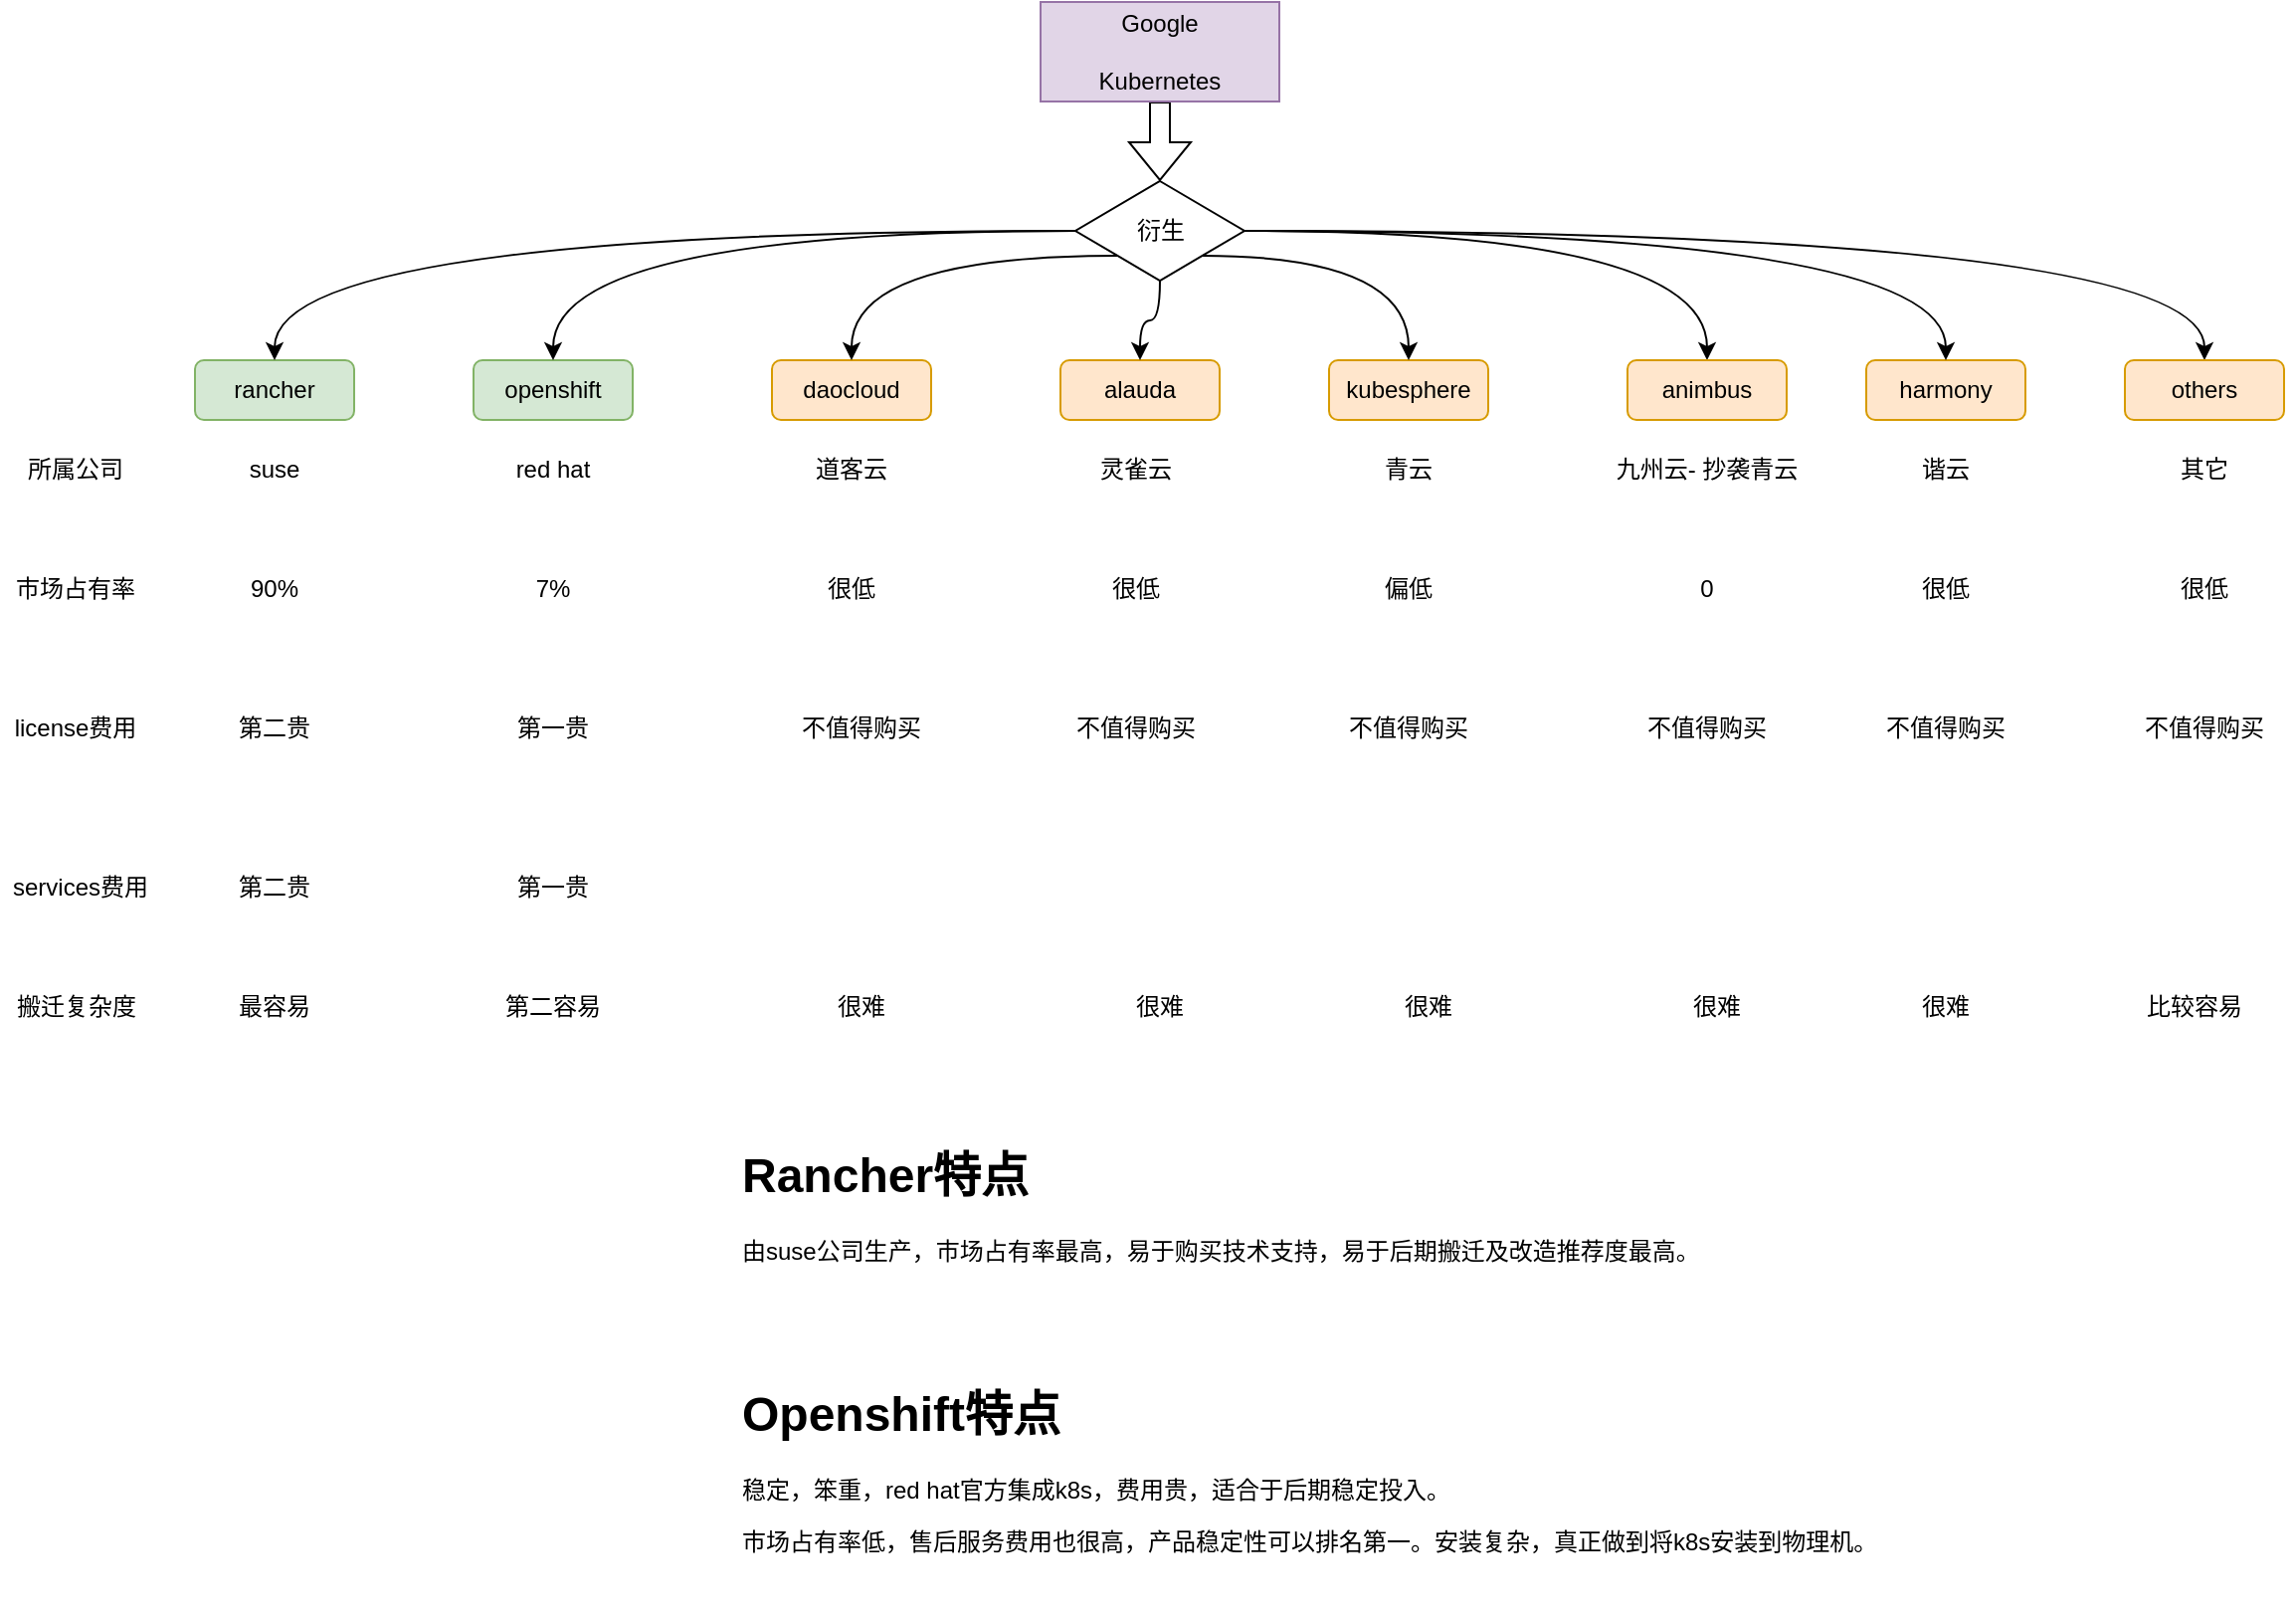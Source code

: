 <mxfile version="16.1.4" type="github">
  <diagram id="AUHD5_hWMVwP8_O0gy8G" name="Page-1">
    <mxGraphModel dx="1426" dy="797" grid="1" gridSize="10" guides="1" tooltips="1" connect="1" arrows="1" fold="1" page="1" pageScale="1" pageWidth="1169" pageHeight="827" math="0" shadow="0">
      <root>
        <mxCell id="0" />
        <mxCell id="1" parent="0" />
        <mxCell id="RDMmRnE5grTv2I2Outdi-26" style="edgeStyle=orthogonalEdgeStyle;shape=flexArrow;curved=1;rounded=0;orthogonalLoop=1;jettySize=auto;html=1;exitX=0.5;exitY=1;exitDx=0;exitDy=0;entryX=0.5;entryY=0;entryDx=0;entryDy=0;" parent="1" source="RDMmRnE5grTv2I2Outdi-1" target="RDMmRnE5grTv2I2Outdi-11" edge="1">
          <mxGeometry relative="1" as="geometry" />
        </mxCell>
        <mxCell id="RDMmRnE5grTv2I2Outdi-1" value="&lt;div&gt;Google&lt;/div&gt;&lt;div&gt;&lt;br&gt;&lt;/div&gt;&lt;div&gt;Kubernetes&lt;/div&gt;" style="rounded=0;whiteSpace=wrap;html=1;fillColor=#e1d5e7;strokeColor=#9673a6;" parent="1" vertex="1">
          <mxGeometry x="525" width="120" height="50" as="geometry" />
        </mxCell>
        <mxCell id="RDMmRnE5grTv2I2Outdi-2" value="rancher" style="rounded=1;whiteSpace=wrap;html=1;fillColor=#d5e8d4;strokeColor=#82b366;" parent="1" vertex="1">
          <mxGeometry x="100" y="180" width="80" height="30" as="geometry" />
        </mxCell>
        <mxCell id="RDMmRnE5grTv2I2Outdi-5" value="openshift" style="rounded=1;whiteSpace=wrap;html=1;fillColor=#d5e8d4;strokeColor=#82b366;" parent="1" vertex="1">
          <mxGeometry x="240" y="180" width="80" height="30" as="geometry" />
        </mxCell>
        <mxCell id="RDMmRnE5grTv2I2Outdi-6" value="daocloud" style="rounded=1;whiteSpace=wrap;html=1;fillColor=#ffe6cc;strokeColor=#d79b00;" parent="1" vertex="1">
          <mxGeometry x="390" y="180" width="80" height="30" as="geometry" />
        </mxCell>
        <mxCell id="RDMmRnE5grTv2I2Outdi-7" value="alauda" style="rounded=1;whiteSpace=wrap;html=1;fillColor=#ffe6cc;strokeColor=#d79b00;" parent="1" vertex="1">
          <mxGeometry x="535" y="180" width="80" height="30" as="geometry" />
        </mxCell>
        <mxCell id="RDMmRnE5grTv2I2Outdi-8" value="kubesphere" style="rounded=1;whiteSpace=wrap;html=1;fillColor=#ffe6cc;strokeColor=#d79b00;" parent="1" vertex="1">
          <mxGeometry x="670" y="180" width="80" height="30" as="geometry" />
        </mxCell>
        <mxCell id="RDMmRnE5grTv2I2Outdi-9" value="harmony" style="rounded=1;whiteSpace=wrap;html=1;fillColor=#ffe6cc;strokeColor=#d79b00;" parent="1" vertex="1">
          <mxGeometry x="940" y="180" width="80" height="30" as="geometry" />
        </mxCell>
        <mxCell id="RDMmRnE5grTv2I2Outdi-29" style="edgeStyle=orthogonalEdgeStyle;rounded=0;orthogonalLoop=1;jettySize=auto;html=1;exitX=0;exitY=0.5;exitDx=0;exitDy=0;entryX=0.5;entryY=0;entryDx=0;entryDy=0;curved=1;" parent="1" source="RDMmRnE5grTv2I2Outdi-11" target="RDMmRnE5grTv2I2Outdi-2" edge="1">
          <mxGeometry relative="1" as="geometry">
            <Array as="points">
              <mxPoint x="140" y="115" />
            </Array>
          </mxGeometry>
        </mxCell>
        <mxCell id="RDMmRnE5grTv2I2Outdi-30" style="edgeStyle=orthogonalEdgeStyle;curved=1;rounded=0;orthogonalLoop=1;jettySize=auto;html=1;exitX=0;exitY=0.5;exitDx=0;exitDy=0;entryX=0.5;entryY=0;entryDx=0;entryDy=0;" parent="1" source="RDMmRnE5grTv2I2Outdi-11" target="RDMmRnE5grTv2I2Outdi-5" edge="1">
          <mxGeometry relative="1" as="geometry" />
        </mxCell>
        <mxCell id="RDMmRnE5grTv2I2Outdi-31" style="edgeStyle=orthogonalEdgeStyle;curved=1;rounded=0;orthogonalLoop=1;jettySize=auto;html=1;exitX=0;exitY=1;exitDx=0;exitDy=0;entryX=0.5;entryY=0;entryDx=0;entryDy=0;" parent="1" source="RDMmRnE5grTv2I2Outdi-11" target="RDMmRnE5grTv2I2Outdi-6" edge="1">
          <mxGeometry relative="1" as="geometry" />
        </mxCell>
        <mxCell id="RDMmRnE5grTv2I2Outdi-32" style="edgeStyle=orthogonalEdgeStyle;curved=1;rounded=0;orthogonalLoop=1;jettySize=auto;html=1;exitX=0.5;exitY=1;exitDx=0;exitDy=0;entryX=0.5;entryY=0;entryDx=0;entryDy=0;" parent="1" source="RDMmRnE5grTv2I2Outdi-11" target="RDMmRnE5grTv2I2Outdi-7" edge="1">
          <mxGeometry relative="1" as="geometry" />
        </mxCell>
        <mxCell id="RDMmRnE5grTv2I2Outdi-33" style="edgeStyle=orthogonalEdgeStyle;curved=1;rounded=0;orthogonalLoop=1;jettySize=auto;html=1;exitX=1;exitY=1;exitDx=0;exitDy=0;entryX=0.5;entryY=0;entryDx=0;entryDy=0;" parent="1" source="RDMmRnE5grTv2I2Outdi-11" target="RDMmRnE5grTv2I2Outdi-8" edge="1">
          <mxGeometry relative="1" as="geometry" />
        </mxCell>
        <mxCell id="RDMmRnE5grTv2I2Outdi-34" style="edgeStyle=orthogonalEdgeStyle;curved=1;rounded=0;orthogonalLoop=1;jettySize=auto;html=1;exitX=1;exitY=0.5;exitDx=0;exitDy=0;entryX=0.5;entryY=0;entryDx=0;entryDy=0;" parent="1" source="RDMmRnE5grTv2I2Outdi-11" target="RDMmRnE5grTv2I2Outdi-9" edge="1">
          <mxGeometry relative="1" as="geometry" />
        </mxCell>
        <mxCell id="RDMmRnE5grTv2I2Outdi-37" style="edgeStyle=orthogonalEdgeStyle;curved=1;rounded=0;orthogonalLoop=1;jettySize=auto;html=1;exitX=1;exitY=0.5;exitDx=0;exitDy=0;entryX=0.5;entryY=0;entryDx=0;entryDy=0;" parent="1" source="RDMmRnE5grTv2I2Outdi-11" target="RDMmRnE5grTv2I2Outdi-36" edge="1">
          <mxGeometry relative="1" as="geometry" />
        </mxCell>
        <mxCell id="RDMmRnE5grTv2I2Outdi-56" style="edgeStyle=orthogonalEdgeStyle;curved=1;rounded=0;orthogonalLoop=1;jettySize=auto;html=1;exitX=1;exitY=0.5;exitDx=0;exitDy=0;entryX=0.5;entryY=0;entryDx=0;entryDy=0;" parent="1" source="RDMmRnE5grTv2I2Outdi-11" target="RDMmRnE5grTv2I2Outdi-54" edge="1">
          <mxGeometry relative="1" as="geometry" />
        </mxCell>
        <mxCell id="RDMmRnE5grTv2I2Outdi-11" value="衍生" style="rhombus;whiteSpace=wrap;html=1;" parent="1" vertex="1">
          <mxGeometry x="542.5" y="90" width="85" height="50" as="geometry" />
        </mxCell>
        <mxCell id="RDMmRnE5grTv2I2Outdi-36" value="others" style="rounded=1;whiteSpace=wrap;html=1;fillColor=#ffe6cc;strokeColor=#d79b00;" parent="1" vertex="1">
          <mxGeometry x="1070" y="180" width="80" height="30" as="geometry" />
        </mxCell>
        <mxCell id="RDMmRnE5grTv2I2Outdi-38" value="道客云" style="text;html=1;strokeColor=none;fillColor=none;align=center;verticalAlign=middle;whiteSpace=wrap;rounded=0;" parent="1" vertex="1">
          <mxGeometry x="400" y="220" width="60" height="30" as="geometry" />
        </mxCell>
        <mxCell id="RDMmRnE5grTv2I2Outdi-39" value="灵雀云" style="text;html=1;strokeColor=none;fillColor=none;align=center;verticalAlign=middle;whiteSpace=wrap;rounded=0;" parent="1" vertex="1">
          <mxGeometry x="542.5" y="220" width="60" height="30" as="geometry" />
        </mxCell>
        <mxCell id="RDMmRnE5grTv2I2Outdi-40" value="青云" style="text;html=1;strokeColor=none;fillColor=none;align=center;verticalAlign=middle;whiteSpace=wrap;rounded=0;" parent="1" vertex="1">
          <mxGeometry x="680" y="220" width="60" height="30" as="geometry" />
        </mxCell>
        <mxCell id="RDMmRnE5grTv2I2Outdi-41" value="谐云" style="text;html=1;strokeColor=none;fillColor=none;align=center;verticalAlign=middle;whiteSpace=wrap;rounded=0;" parent="1" vertex="1">
          <mxGeometry x="950" y="220" width="60" height="30" as="geometry" />
        </mxCell>
        <mxCell id="RDMmRnE5grTv2I2Outdi-42" value="其它" style="text;html=1;strokeColor=none;fillColor=none;align=center;verticalAlign=middle;whiteSpace=wrap;rounded=0;" parent="1" vertex="1">
          <mxGeometry x="1080" y="220" width="60" height="30" as="geometry" />
        </mxCell>
        <mxCell id="RDMmRnE5grTv2I2Outdi-43" value="suse" style="text;html=1;strokeColor=none;fillColor=none;align=center;verticalAlign=middle;whiteSpace=wrap;rounded=0;" parent="1" vertex="1">
          <mxGeometry x="110" y="220" width="60" height="30" as="geometry" />
        </mxCell>
        <mxCell id="RDMmRnE5grTv2I2Outdi-44" value="red hat" style="text;html=1;strokeColor=none;fillColor=none;align=center;verticalAlign=middle;whiteSpace=wrap;rounded=0;" parent="1" vertex="1">
          <mxGeometry x="250" y="220" width="60" height="30" as="geometry" />
        </mxCell>
        <mxCell id="RDMmRnE5grTv2I2Outdi-45" value="所属公司" style="text;html=1;strokeColor=none;fillColor=none;align=center;verticalAlign=middle;whiteSpace=wrap;rounded=0;" parent="1" vertex="1">
          <mxGeometry x="10" y="220" width="60" height="30" as="geometry" />
        </mxCell>
        <mxCell id="RDMmRnE5grTv2I2Outdi-46" value="市场占有率" style="text;html=1;strokeColor=none;fillColor=none;align=center;verticalAlign=middle;whiteSpace=wrap;rounded=0;" parent="1" vertex="1">
          <mxGeometry x="5" y="280" width="70" height="30" as="geometry" />
        </mxCell>
        <mxCell id="RDMmRnE5grTv2I2Outdi-47" value="90%" style="text;html=1;strokeColor=none;fillColor=none;align=center;verticalAlign=middle;whiteSpace=wrap;rounded=0;" parent="1" vertex="1">
          <mxGeometry x="110" y="280" width="60" height="30" as="geometry" />
        </mxCell>
        <mxCell id="RDMmRnE5grTv2I2Outdi-48" value="7%" style="text;html=1;strokeColor=none;fillColor=none;align=center;verticalAlign=middle;whiteSpace=wrap;rounded=0;" parent="1" vertex="1">
          <mxGeometry x="250" y="280" width="60" height="30" as="geometry" />
        </mxCell>
        <mxCell id="RDMmRnE5grTv2I2Outdi-49" value="很低" style="text;html=1;strokeColor=none;fillColor=none;align=center;verticalAlign=middle;whiteSpace=wrap;rounded=0;" parent="1" vertex="1">
          <mxGeometry x="400" y="280" width="60" height="30" as="geometry" />
        </mxCell>
        <mxCell id="RDMmRnE5grTv2I2Outdi-50" value="很低" style="text;html=1;strokeColor=none;fillColor=none;align=center;verticalAlign=middle;whiteSpace=wrap;rounded=0;" parent="1" vertex="1">
          <mxGeometry x="542.5" y="280" width="60" height="30" as="geometry" />
        </mxCell>
        <mxCell id="RDMmRnE5grTv2I2Outdi-51" value="偏低" style="text;html=1;strokeColor=none;fillColor=none;align=center;verticalAlign=middle;whiteSpace=wrap;rounded=0;" parent="1" vertex="1">
          <mxGeometry x="680" y="280" width="60" height="30" as="geometry" />
        </mxCell>
        <mxCell id="RDMmRnE5grTv2I2Outdi-52" value="很低" style="text;html=1;strokeColor=none;fillColor=none;align=center;verticalAlign=middle;whiteSpace=wrap;rounded=0;" parent="1" vertex="1">
          <mxGeometry x="950" y="280" width="60" height="30" as="geometry" />
        </mxCell>
        <mxCell id="RDMmRnE5grTv2I2Outdi-53" value="很低" style="text;html=1;strokeColor=none;fillColor=none;align=center;verticalAlign=middle;whiteSpace=wrap;rounded=0;" parent="1" vertex="1">
          <mxGeometry x="1080" y="280" width="60" height="30" as="geometry" />
        </mxCell>
        <mxCell id="RDMmRnE5grTv2I2Outdi-54" value="animbus" style="rounded=1;whiteSpace=wrap;html=1;fillColor=#ffe6cc;strokeColor=#d79b00;" parent="1" vertex="1">
          <mxGeometry x="820" y="180" width="80" height="30" as="geometry" />
        </mxCell>
        <mxCell id="RDMmRnE5grTv2I2Outdi-55" value="九州云- 抄袭青云" style="text;html=1;strokeColor=none;fillColor=none;align=center;verticalAlign=middle;whiteSpace=wrap;rounded=0;" parent="1" vertex="1">
          <mxGeometry x="810" y="220" width="100" height="30" as="geometry" />
        </mxCell>
        <mxCell id="RDMmRnE5grTv2I2Outdi-57" value="0" style="text;html=1;strokeColor=none;fillColor=none;align=center;verticalAlign=middle;whiteSpace=wrap;rounded=0;" parent="1" vertex="1">
          <mxGeometry x="830" y="280" width="60" height="30" as="geometry" />
        </mxCell>
        <mxCell id="RDMmRnE5grTv2I2Outdi-58" value="license费用" style="text;html=1;strokeColor=none;fillColor=none;align=center;verticalAlign=middle;whiteSpace=wrap;rounded=0;" parent="1" vertex="1">
          <mxGeometry x="5" y="350" width="70" height="30" as="geometry" />
        </mxCell>
        <mxCell id="RDMmRnE5grTv2I2Outdi-59" value="第二贵" style="text;html=1;strokeColor=none;fillColor=none;align=center;verticalAlign=middle;whiteSpace=wrap;rounded=0;" parent="1" vertex="1">
          <mxGeometry x="110" y="350" width="60" height="30" as="geometry" />
        </mxCell>
        <mxCell id="RDMmRnE5grTv2I2Outdi-60" value="第一贵" style="text;html=1;strokeColor=none;fillColor=none;align=center;verticalAlign=middle;whiteSpace=wrap;rounded=0;" parent="1" vertex="1">
          <mxGeometry x="250" y="350" width="60" height="30" as="geometry" />
        </mxCell>
        <mxCell id="RDMmRnE5grTv2I2Outdi-61" value="不值得购买" style="text;html=1;strokeColor=none;fillColor=none;align=center;verticalAlign=middle;whiteSpace=wrap;rounded=0;" parent="1" vertex="1">
          <mxGeometry x="400" y="350" width="70" height="30" as="geometry" />
        </mxCell>
        <mxCell id="RDMmRnE5grTv2I2Outdi-62" value="不值得购买" style="text;html=1;strokeColor=none;fillColor=none;align=center;verticalAlign=middle;whiteSpace=wrap;rounded=0;" parent="1" vertex="1">
          <mxGeometry x="537.5" y="350" width="70" height="30" as="geometry" />
        </mxCell>
        <mxCell id="RDMmRnE5grTv2I2Outdi-63" value="不值得购买" style="text;html=1;strokeColor=none;fillColor=none;align=center;verticalAlign=middle;whiteSpace=wrap;rounded=0;" parent="1" vertex="1">
          <mxGeometry x="675" y="350" width="70" height="30" as="geometry" />
        </mxCell>
        <mxCell id="RDMmRnE5grTv2I2Outdi-64" value="不值得购买" style="text;html=1;strokeColor=none;fillColor=none;align=center;verticalAlign=middle;whiteSpace=wrap;rounded=0;" parent="1" vertex="1">
          <mxGeometry x="825" y="350" width="70" height="30" as="geometry" />
        </mxCell>
        <mxCell id="RDMmRnE5grTv2I2Outdi-65" value="不值得购买" style="text;html=1;strokeColor=none;fillColor=none;align=center;verticalAlign=middle;whiteSpace=wrap;rounded=0;" parent="1" vertex="1">
          <mxGeometry x="945" y="350" width="70" height="30" as="geometry" />
        </mxCell>
        <mxCell id="RDMmRnE5grTv2I2Outdi-66" value="不值得购买" style="text;html=1;strokeColor=none;fillColor=none;align=center;verticalAlign=middle;whiteSpace=wrap;rounded=0;" parent="1" vertex="1">
          <mxGeometry x="1075" y="350" width="70" height="30" as="geometry" />
        </mxCell>
        <mxCell id="RDMmRnE5grTv2I2Outdi-67" value="services费用" style="text;html=1;strokeColor=none;fillColor=none;align=center;verticalAlign=middle;whiteSpace=wrap;rounded=0;" parent="1" vertex="1">
          <mxGeometry x="5" y="430" width="75" height="30" as="geometry" />
        </mxCell>
        <mxCell id="RDMmRnE5grTv2I2Outdi-68" value="第二贵" style="text;html=1;strokeColor=none;fillColor=none;align=center;verticalAlign=middle;whiteSpace=wrap;rounded=0;" parent="1" vertex="1">
          <mxGeometry x="110" y="430" width="60" height="30" as="geometry" />
        </mxCell>
        <mxCell id="RDMmRnE5grTv2I2Outdi-69" value="第一贵" style="text;html=1;strokeColor=none;fillColor=none;align=center;verticalAlign=middle;whiteSpace=wrap;rounded=0;" parent="1" vertex="1">
          <mxGeometry x="250" y="430" width="60" height="30" as="geometry" />
        </mxCell>
        <mxCell id="RDMmRnE5grTv2I2Outdi-70" value="&lt;h1&gt;Rancher特点&lt;br&gt;&lt;/h1&gt;&lt;p&gt;由suse公司生产，市场占有率最高，易于购买技术支持，易于后期搬迁及改造推荐度最高。&lt;/p&gt;" style="text;html=1;strokeColor=none;fillColor=none;spacing=5;spacingTop=-20;whiteSpace=wrap;overflow=hidden;rounded=0;" parent="1" vertex="1">
          <mxGeometry x="370" y="570" width="785" height="100" as="geometry" />
        </mxCell>
        <mxCell id="RDMmRnE5grTv2I2Outdi-72" value="&lt;h1&gt;Openshift特点&lt;br&gt;&lt;/h1&gt;&lt;p&gt;稳定，笨重，red hat官方集成k8s，费用贵，适合于后期稳定投入。&lt;/p&gt;&lt;p&gt;市场占有率低，售后服务费用也很高，产品稳定性可以排名第一。安装复杂，真正做到将k8s安装到物理机。&lt;br&gt;&lt;/p&gt;" style="text;html=1;strokeColor=none;fillColor=none;spacing=5;spacingTop=-20;whiteSpace=wrap;overflow=hidden;rounded=0;" parent="1" vertex="1">
          <mxGeometry x="370" y="690" width="775" height="120" as="geometry" />
        </mxCell>
        <mxCell id="RDMmRnE5grTv2I2Outdi-73" value="搬迁复杂度" style="text;html=1;strokeColor=none;fillColor=none;align=center;verticalAlign=middle;whiteSpace=wrap;rounded=0;" parent="1" vertex="1">
          <mxGeometry x="2.5" y="490" width="75" height="30" as="geometry" />
        </mxCell>
        <mxCell id="RDMmRnE5grTv2I2Outdi-74" value="最容易" style="text;html=1;strokeColor=none;fillColor=none;align=center;verticalAlign=middle;whiteSpace=wrap;rounded=0;" parent="1" vertex="1">
          <mxGeometry x="110" y="490" width="60" height="30" as="geometry" />
        </mxCell>
        <mxCell id="RDMmRnE5grTv2I2Outdi-75" value="第二容易" style="text;html=1;strokeColor=none;fillColor=none;align=center;verticalAlign=middle;whiteSpace=wrap;rounded=0;" parent="1" vertex="1">
          <mxGeometry x="250" y="490" width="60" height="30" as="geometry" />
        </mxCell>
        <mxCell id="RDMmRnE5grTv2I2Outdi-76" value="很难" style="text;html=1;strokeColor=none;fillColor=none;align=center;verticalAlign=middle;whiteSpace=wrap;rounded=0;" parent="1" vertex="1">
          <mxGeometry x="405" y="490" width="60" height="30" as="geometry" />
        </mxCell>
        <mxCell id="RDMmRnE5grTv2I2Outdi-77" value="很难" style="text;html=1;strokeColor=none;fillColor=none;align=center;verticalAlign=middle;whiteSpace=wrap;rounded=0;" parent="1" vertex="1">
          <mxGeometry x="555" y="490" width="60" height="30" as="geometry" />
        </mxCell>
        <mxCell id="RDMmRnE5grTv2I2Outdi-78" value="很难" style="text;html=1;strokeColor=none;fillColor=none;align=center;verticalAlign=middle;whiteSpace=wrap;rounded=0;" parent="1" vertex="1">
          <mxGeometry x="690" y="490" width="60" height="30" as="geometry" />
        </mxCell>
        <mxCell id="RDMmRnE5grTv2I2Outdi-79" value="很难" style="text;html=1;strokeColor=none;fillColor=none;align=center;verticalAlign=middle;whiteSpace=wrap;rounded=0;" parent="1" vertex="1">
          <mxGeometry x="835" y="490" width="60" height="30" as="geometry" />
        </mxCell>
        <mxCell id="RDMmRnE5grTv2I2Outdi-80" value="很难" style="text;html=1;strokeColor=none;fillColor=none;align=center;verticalAlign=middle;whiteSpace=wrap;rounded=0;" parent="1" vertex="1">
          <mxGeometry x="950" y="490" width="60" height="30" as="geometry" />
        </mxCell>
        <mxCell id="RDMmRnE5grTv2I2Outdi-82" value="比较容易" style="text;html=1;strokeColor=none;fillColor=none;align=center;verticalAlign=middle;whiteSpace=wrap;rounded=0;" parent="1" vertex="1">
          <mxGeometry x="1075" y="490" width="60" height="30" as="geometry" />
        </mxCell>
      </root>
    </mxGraphModel>
  </diagram>
</mxfile>
